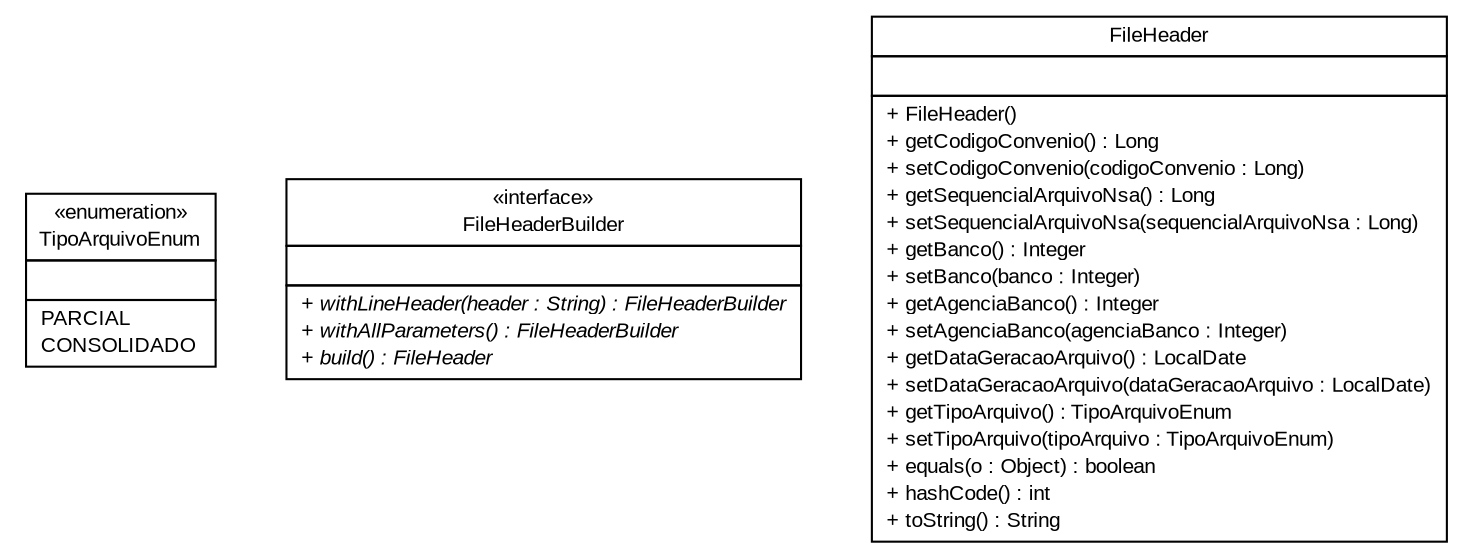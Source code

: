 #!/usr/local/bin/dot
#
# Class diagram 
# Generated by UMLGraph version R5_6 (http://www.umlgraph.org/)
#

digraph G {
	edge [fontname="arial",fontsize=10,labelfontname="arial",labelfontsize=10];
	node [fontname="arial",fontsize=10,shape=plaintext];
	nodesep=0.25;
	ranksep=0.5;
	// br.gov.to.sefaz.arr.processamento.domain.header.TipoArquivoEnum
	c131141 [label=<<table title="br.gov.to.sefaz.arr.processamento.domain.header.TipoArquivoEnum" border="0" cellborder="1" cellspacing="0" cellpadding="2" port="p" href="./TipoArquivoEnum.html">
		<tr><td><table border="0" cellspacing="0" cellpadding="1">
<tr><td align="center" balign="center"> &#171;enumeration&#187; </td></tr>
<tr><td align="center" balign="center"> TipoArquivoEnum </td></tr>
		</table></td></tr>
		<tr><td><table border="0" cellspacing="0" cellpadding="1">
<tr><td align="left" balign="left">  </td></tr>
		</table></td></tr>
		<tr><td><table border="0" cellspacing="0" cellpadding="1">
<tr><td align="left" balign="left"> PARCIAL </td></tr>
<tr><td align="left" balign="left"> CONSOLIDADO </td></tr>
		</table></td></tr>
		</table>>, URL="./TipoArquivoEnum.html", fontname="arial", fontcolor="black", fontsize=10.0];
	// br.gov.to.sefaz.arr.processamento.domain.header.FileHeaderBuilder
	c131142 [label=<<table title="br.gov.to.sefaz.arr.processamento.domain.header.FileHeaderBuilder" border="0" cellborder="1" cellspacing="0" cellpadding="2" port="p" href="./FileHeaderBuilder.html">
		<tr><td><table border="0" cellspacing="0" cellpadding="1">
<tr><td align="center" balign="center"> &#171;interface&#187; </td></tr>
<tr><td align="center" balign="center"> FileHeaderBuilder </td></tr>
		</table></td></tr>
		<tr><td><table border="0" cellspacing="0" cellpadding="1">
<tr><td align="left" balign="left">  </td></tr>
		</table></td></tr>
		<tr><td><table border="0" cellspacing="0" cellpadding="1">
<tr><td align="left" balign="left"><font face="arial italic" point-size="10.0"> + withLineHeader(header : String) : FileHeaderBuilder </font></td></tr>
<tr><td align="left" balign="left"><font face="arial italic" point-size="10.0"> + withAllParameters() : FileHeaderBuilder </font></td></tr>
<tr><td align="left" balign="left"><font face="arial italic" point-size="10.0"> + build() : FileHeader </font></td></tr>
		</table></td></tr>
		</table>>, URL="./FileHeaderBuilder.html", fontname="arial", fontcolor="black", fontsize=10.0];
	// br.gov.to.sefaz.arr.processamento.domain.header.FileHeader
	c131143 [label=<<table title="br.gov.to.sefaz.arr.processamento.domain.header.FileHeader" border="0" cellborder="1" cellspacing="0" cellpadding="2" port="p" href="./FileHeader.html">
		<tr><td><table border="0" cellspacing="0" cellpadding="1">
<tr><td align="center" balign="center"> FileHeader </td></tr>
		</table></td></tr>
		<tr><td><table border="0" cellspacing="0" cellpadding="1">
<tr><td align="left" balign="left">  </td></tr>
		</table></td></tr>
		<tr><td><table border="0" cellspacing="0" cellpadding="1">
<tr><td align="left" balign="left"> + FileHeader() </td></tr>
<tr><td align="left" balign="left"> + getCodigoConvenio() : Long </td></tr>
<tr><td align="left" balign="left"> + setCodigoConvenio(codigoConvenio : Long) </td></tr>
<tr><td align="left" balign="left"> + getSequencialArquivoNsa() : Long </td></tr>
<tr><td align="left" balign="left"> + setSequencialArquivoNsa(sequencialArquivoNsa : Long) </td></tr>
<tr><td align="left" balign="left"> + getBanco() : Integer </td></tr>
<tr><td align="left" balign="left"> + setBanco(banco : Integer) </td></tr>
<tr><td align="left" balign="left"> + getAgenciaBanco() : Integer </td></tr>
<tr><td align="left" balign="left"> + setAgenciaBanco(agenciaBanco : Integer) </td></tr>
<tr><td align="left" balign="left"> + getDataGeracaoArquivo() : LocalDate </td></tr>
<tr><td align="left" balign="left"> + setDataGeracaoArquivo(dataGeracaoArquivo : LocalDate) </td></tr>
<tr><td align="left" balign="left"> + getTipoArquivo() : TipoArquivoEnum </td></tr>
<tr><td align="left" balign="left"> + setTipoArquivo(tipoArquivo : TipoArquivoEnum) </td></tr>
<tr><td align="left" balign="left"> + equals(o : Object) : boolean </td></tr>
<tr><td align="left" balign="left"> + hashCode() : int </td></tr>
<tr><td align="left" balign="left"> + toString() : String </td></tr>
		</table></td></tr>
		</table>>, URL="./FileHeader.html", fontname="arial", fontcolor="black", fontsize=10.0];
}

